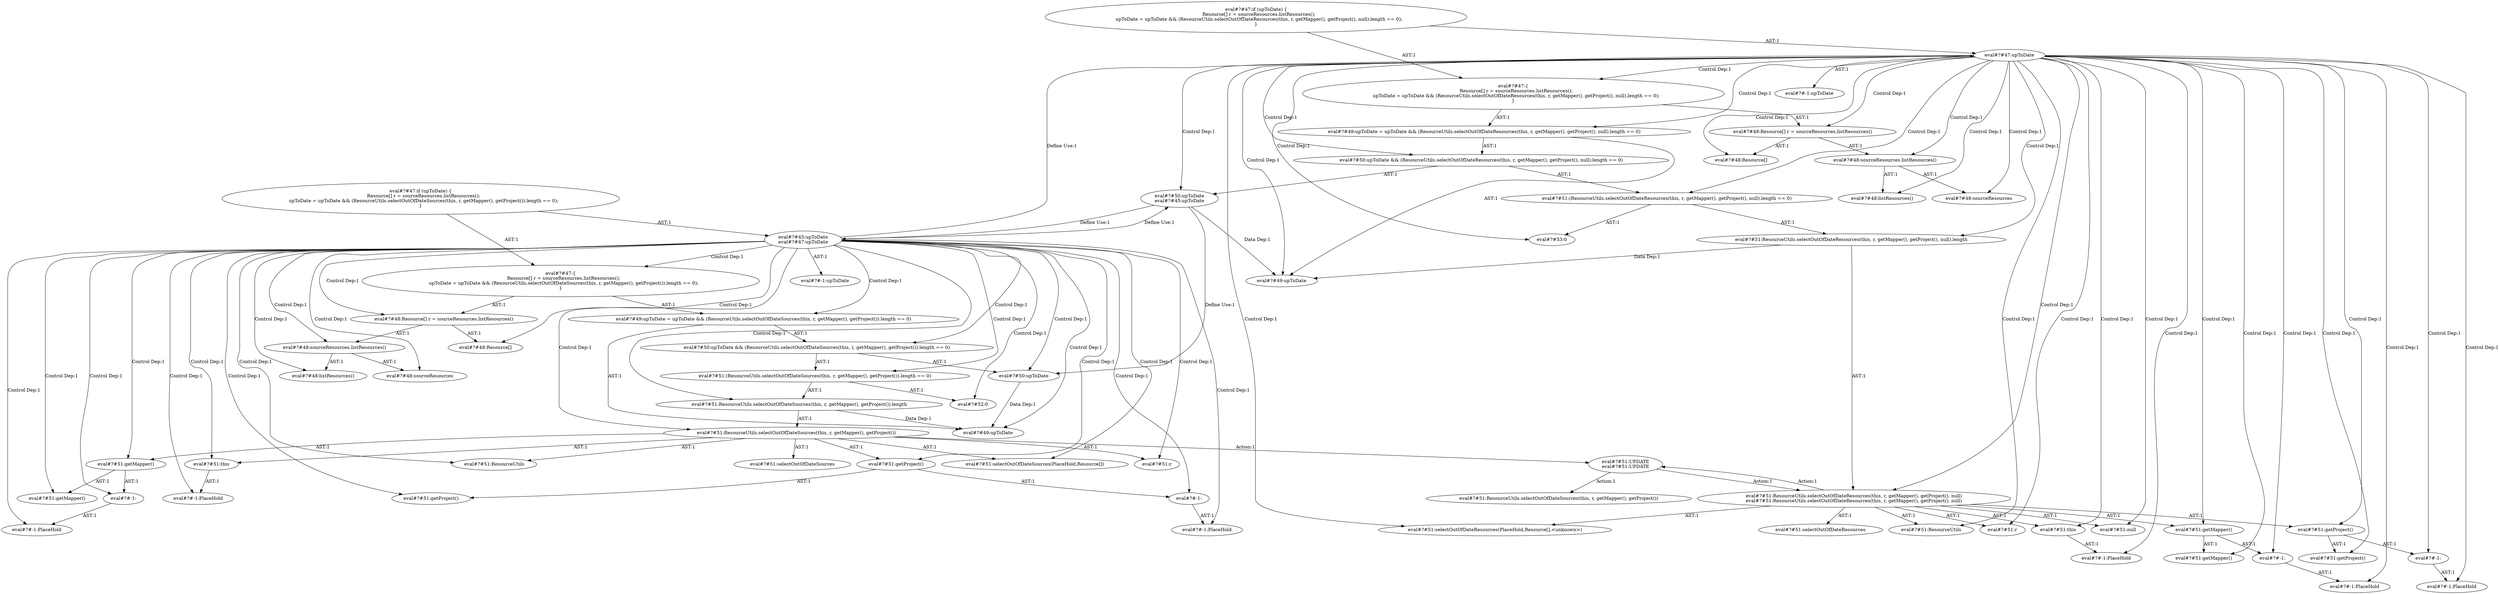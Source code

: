 digraph "Pattern" {
0 [label="eval#?#51:UPDATE
eval#?#51:UPDATE" shape=ellipse]
1 [label="eval#?#51:ResourceUtils.selectOutOfDateResources(this, r, getMapper(), getProject(), null)
eval#?#51:ResourceUtils.selectOutOfDateResources(this, r, getMapper(), getProject(), null)" shape=ellipse]
2 [label="eval#?#47:upToDate" shape=ellipse]
3 [label="eval#?#45:upToDate
eval#?#47:upToDate" shape=ellipse]
4 [label="eval#?#47:if (upToDate) \{
    Resource[] r = sourceResources.listResources();
    upToDate = upToDate && (ResourceUtils.selectOutOfDateResources(this, r, getMapper(), getProject(), null).length == 0);
\}" shape=ellipse]
5 [label="eval#?#-1:upToDate" shape=ellipse]
6 [label="eval#?#47:\{
    Resource[] r = sourceResources.listResources();
    upToDate = upToDate && (ResourceUtils.selectOutOfDateResources(this, r, getMapper(), getProject(), null).length == 0);
\}" shape=ellipse]
7 [label="eval#?#48:Resource[] r = sourceResources.listResources()" shape=ellipse]
8 [label="eval#?#48:Resource[]" shape=ellipse]
9 [label="eval#?#48:sourceResources.listResources()" shape=ellipse]
10 [label="eval#?#48:listResources()" shape=ellipse]
11 [label="eval#?#48:sourceResources" shape=ellipse]
12 [label="eval#?#49:upToDate = upToDate && (ResourceUtils.selectOutOfDateResources(this, r, getMapper(), getProject(), null).length == 0)" shape=ellipse]
13 [label="eval#?#49:upToDate" shape=ellipse]
14 [label="eval#?#50:upToDate && (ResourceUtils.selectOutOfDateResources(this, r, getMapper(), getProject(), null).length == 0)" shape=ellipse]
15 [label="eval#?#50:upToDate
eval#?#45:upToDate" shape=ellipse]
16 [label="eval#?#51:(ResourceUtils.selectOutOfDateResources(this, r, getMapper(), getProject(), null).length == 0)" shape=ellipse]
17 [label="eval#?#51:ResourceUtils.selectOutOfDateResources(this, r, getMapper(), getProject(), null).length" shape=ellipse]
18 [label="eval#?#51:selectOutOfDateResources(PlaceHold,Resource[],<unknown>)" shape=ellipse]
19 [label="eval#?#51:ResourceUtils" shape=ellipse]
20 [label="eval#?#51:this" shape=ellipse]
21 [label="eval#?#-1:PlaceHold" shape=ellipse]
22 [label="eval#?#51:r" shape=ellipse]
23 [label="eval#?#51:getMapper()" shape=ellipse]
24 [label="eval#?#51:getMapper()" shape=ellipse]
25 [label="eval#?#-1:" shape=ellipse]
26 [label="eval#?#-1:PlaceHold" shape=ellipse]
27 [label="eval#?#51:getProject()" shape=ellipse]
28 [label="eval#?#51:getProject()" shape=ellipse]
29 [label="eval#?#-1:" shape=ellipse]
30 [label="eval#?#-1:PlaceHold" shape=ellipse]
31 [label="eval#?#51:null" shape=ellipse]
32 [label="eval#?#53:0" shape=ellipse]
33 [label="eval#?#51:selectOutOfDateResources" shape=ellipse]
34 [label="eval#?#51:ResourceUtils.selectOutOfDateSources(this, r, getMapper(), getProject())" shape=ellipse]
35 [label="eval#?#51:selectOutOfDateSources" shape=ellipse]
36 [label="eval#?#50:upToDate" shape=ellipse]
37 [label="eval#?#-1:" shape=ellipse]
38 [label="eval#?#49:upToDate = upToDate && (ResourceUtils.selectOutOfDateSources(this, r, getMapper(), getProject()).length == 0)" shape=ellipse]
39 [label="eval#?#51:(ResourceUtils.selectOutOfDateSources(this, r, getMapper(), getProject()).length == 0)" shape=ellipse]
40 [label="eval#?#51:selectOutOfDateSources(PlaceHold,Resource[])" shape=ellipse]
41 [label="eval#?#51:r" shape=ellipse]
42 [label="eval#?#48:Resource[] r = sourceResources.listResources()" shape=ellipse]
43 [label="eval#?#51:getMapper()" shape=ellipse]
44 [label="eval#?#-1:" shape=ellipse]
45 [label="eval#?#47:if (upToDate) \{
    Resource[] r = sourceResources.listResources();
    upToDate = upToDate && (ResourceUtils.selectOutOfDateSources(this, r, getMapper(), getProject()).length == 0);
\}" shape=ellipse]
46 [label="eval#?#50:upToDate && (ResourceUtils.selectOutOfDateSources(this, r, getMapper(), getProject()).length == 0)" shape=ellipse]
47 [label="eval#?#-1:PlaceHold" shape=ellipse]
48 [label="eval#?#51:ResourceUtils.selectOutOfDateSources(this, r, getMapper(), getProject())" shape=ellipse]
49 [label="eval#?#48:sourceResources" shape=ellipse]
50 [label="eval#?#51:getProject()" shape=ellipse]
51 [label="eval#?#49:upToDate" shape=ellipse]
52 [label="eval#?#48:Resource[]" shape=ellipse]
53 [label="eval#?#48:listResources()" shape=ellipse]
54 [label="eval#?#-1:upToDate" shape=ellipse]
55 [label="eval#?#-1:PlaceHold" shape=ellipse]
56 [label="eval#?#47:\{
    Resource[] r = sourceResources.listResources();
    upToDate = upToDate && (ResourceUtils.selectOutOfDateSources(this, r, getMapper(), getProject()).length == 0);
\}" shape=ellipse]
57 [label="eval#?#51:getMapper()" shape=ellipse]
58 [label="eval#?#51:getProject()" shape=ellipse]
59 [label="eval#?#48:sourceResources.listResources()" shape=ellipse]
60 [label="eval#?#51:this" shape=ellipse]
61 [label="eval#?#-1:PlaceHold" shape=ellipse]
62 [label="eval#?#52:0" shape=ellipse]
63 [label="eval#?#51:ResourceUtils.selectOutOfDateSources(this, r, getMapper(), getProject()).length" shape=ellipse]
64 [label="eval#?#51:ResourceUtils" shape=ellipse]
0 -> 34 [label="Action:1"];
0 -> 1 [label="Action:1"];
1 -> 0 [label="Action:1"];
1 -> 33 [label="AST:1"];
1 -> 19 [label="AST:1"];
1 -> 18 [label="AST:1"];
1 -> 20 [label="AST:1"];
1 -> 22 [label="AST:1"];
1 -> 23 [label="AST:1"];
1 -> 27 [label="AST:1"];
1 -> 31 [label="AST:1"];
2 -> 1 [label="Control Dep:1"];
2 -> 5 [label="AST:1"];
2 -> 6 [label="Control Dep:1"];
2 -> 7 [label="Control Dep:1"];
2 -> 8 [label="Control Dep:1"];
2 -> 9 [label="Control Dep:1"];
2 -> 10 [label="Control Dep:1"];
2 -> 11 [label="Control Dep:1"];
2 -> 12 [label="Control Dep:1"];
2 -> 13 [label="Control Dep:1"];
2 -> 14 [label="Control Dep:1"];
2 -> 15 [label="Control Dep:1"];
2 -> 16 [label="Control Dep:1"];
2 -> 17 [label="Control Dep:1"];
2 -> 18 [label="Control Dep:1"];
2 -> 19 [label="Control Dep:1"];
2 -> 20 [label="Control Dep:1"];
2 -> 21 [label="Control Dep:1"];
2 -> 22 [label="Control Dep:1"];
2 -> 23 [label="Control Dep:1"];
2 -> 24 [label="Control Dep:1"];
2 -> 25 [label="Control Dep:1"];
2 -> 26 [label="Control Dep:1"];
2 -> 27 [label="Control Dep:1"];
2 -> 28 [label="Control Dep:1"];
2 -> 29 [label="Control Dep:1"];
2 -> 30 [label="Control Dep:1"];
2 -> 31 [label="Control Dep:1"];
2 -> 32 [label="Control Dep:1"];
3 -> 2 [label="Define Use:1"];
3 -> 15 [label="Define Use:1"];
3 -> 36 [label="Control Dep:1"];
3 -> 37 [label="Control Dep:1"];
3 -> 38 [label="Control Dep:1"];
3 -> 39 [label="Control Dep:1"];
3 -> 40 [label="Control Dep:1"];
3 -> 41 [label="Control Dep:1"];
3 -> 42 [label="Control Dep:1"];
3 -> 43 [label="Control Dep:1"];
3 -> 44 [label="Control Dep:1"];
3 -> 46 [label="Control Dep:1"];
3 -> 47 [label="Control Dep:1"];
3 -> 48 [label="Control Dep:1"];
3 -> 49 [label="Control Dep:1"];
3 -> 50 [label="Control Dep:1"];
3 -> 51 [label="Control Dep:1"];
3 -> 52 [label="Control Dep:1"];
3 -> 53 [label="Control Dep:1"];
3 -> 54 [label="AST:1"];
3 -> 55 [label="Control Dep:1"];
3 -> 56 [label="Control Dep:1"];
3 -> 57 [label="Control Dep:1"];
3 -> 58 [label="Control Dep:1"];
3 -> 59 [label="Control Dep:1"];
3 -> 60 [label="Control Dep:1"];
3 -> 61 [label="Control Dep:1"];
3 -> 62 [label="Control Dep:1"];
3 -> 63 [label="Control Dep:1"];
3 -> 64 [label="Control Dep:1"];
4 -> 2 [label="AST:1"];
4 -> 6 [label="AST:1"];
6 -> 7 [label="AST:1"];
6 -> 12 [label="AST:1"];
7 -> 8 [label="AST:1"];
7 -> 9 [label="AST:1"];
9 -> 11 [label="AST:1"];
9 -> 10 [label="AST:1"];
12 -> 13 [label="AST:1"];
12 -> 14 [label="AST:1"];
14 -> 15 [label="AST:1"];
14 -> 16 [label="AST:1"];
15 -> 13 [label="Data Dep:1"];
15 -> 3 [label="Define Use:1"];
15 -> 36 [label="Define Use:1"];
16 -> 17 [label="AST:1"];
16 -> 32 [label="AST:1"];
17 -> 1 [label="AST:1"];
17 -> 13 [label="Data Dep:1"];
20 -> 21 [label="AST:1"];
23 -> 25 [label="AST:1"];
23 -> 24 [label="AST:1"];
25 -> 26 [label="AST:1"];
27 -> 29 [label="AST:1"];
27 -> 28 [label="AST:1"];
29 -> 30 [label="AST:1"];
36 -> 51 [label="Data Dep:1"];
37 -> 55 [label="AST:1"];
38 -> 51 [label="AST:1"];
38 -> 46 [label="AST:1"];
39 -> 63 [label="AST:1"];
39 -> 62 [label="AST:1"];
42 -> 52 [label="AST:1"];
42 -> 59 [label="AST:1"];
44 -> 61 [label="AST:1"];
45 -> 3 [label="AST:1"];
45 -> 56 [label="AST:1"];
46 -> 36 [label="AST:1"];
46 -> 39 [label="AST:1"];
48 -> 35 [label="AST:1"];
48 -> 40 [label="AST:1"];
48 -> 41 [label="AST:1"];
48 -> 64 [label="AST:1"];
48 -> 60 [label="AST:1"];
48 -> 57 [label="AST:1"];
48 -> 50 [label="AST:1"];
48 -> 0 [label="Action:1"];
50 -> 37 [label="AST:1"];
50 -> 58 [label="AST:1"];
56 -> 38 [label="AST:1"];
56 -> 42 [label="AST:1"];
57 -> 43 [label="AST:1"];
57 -> 44 [label="AST:1"];
59 -> 49 [label="AST:1"];
59 -> 53 [label="AST:1"];
60 -> 47 [label="AST:1"];
63 -> 48 [label="AST:1"];
63 -> 51 [label="Data Dep:1"];
}